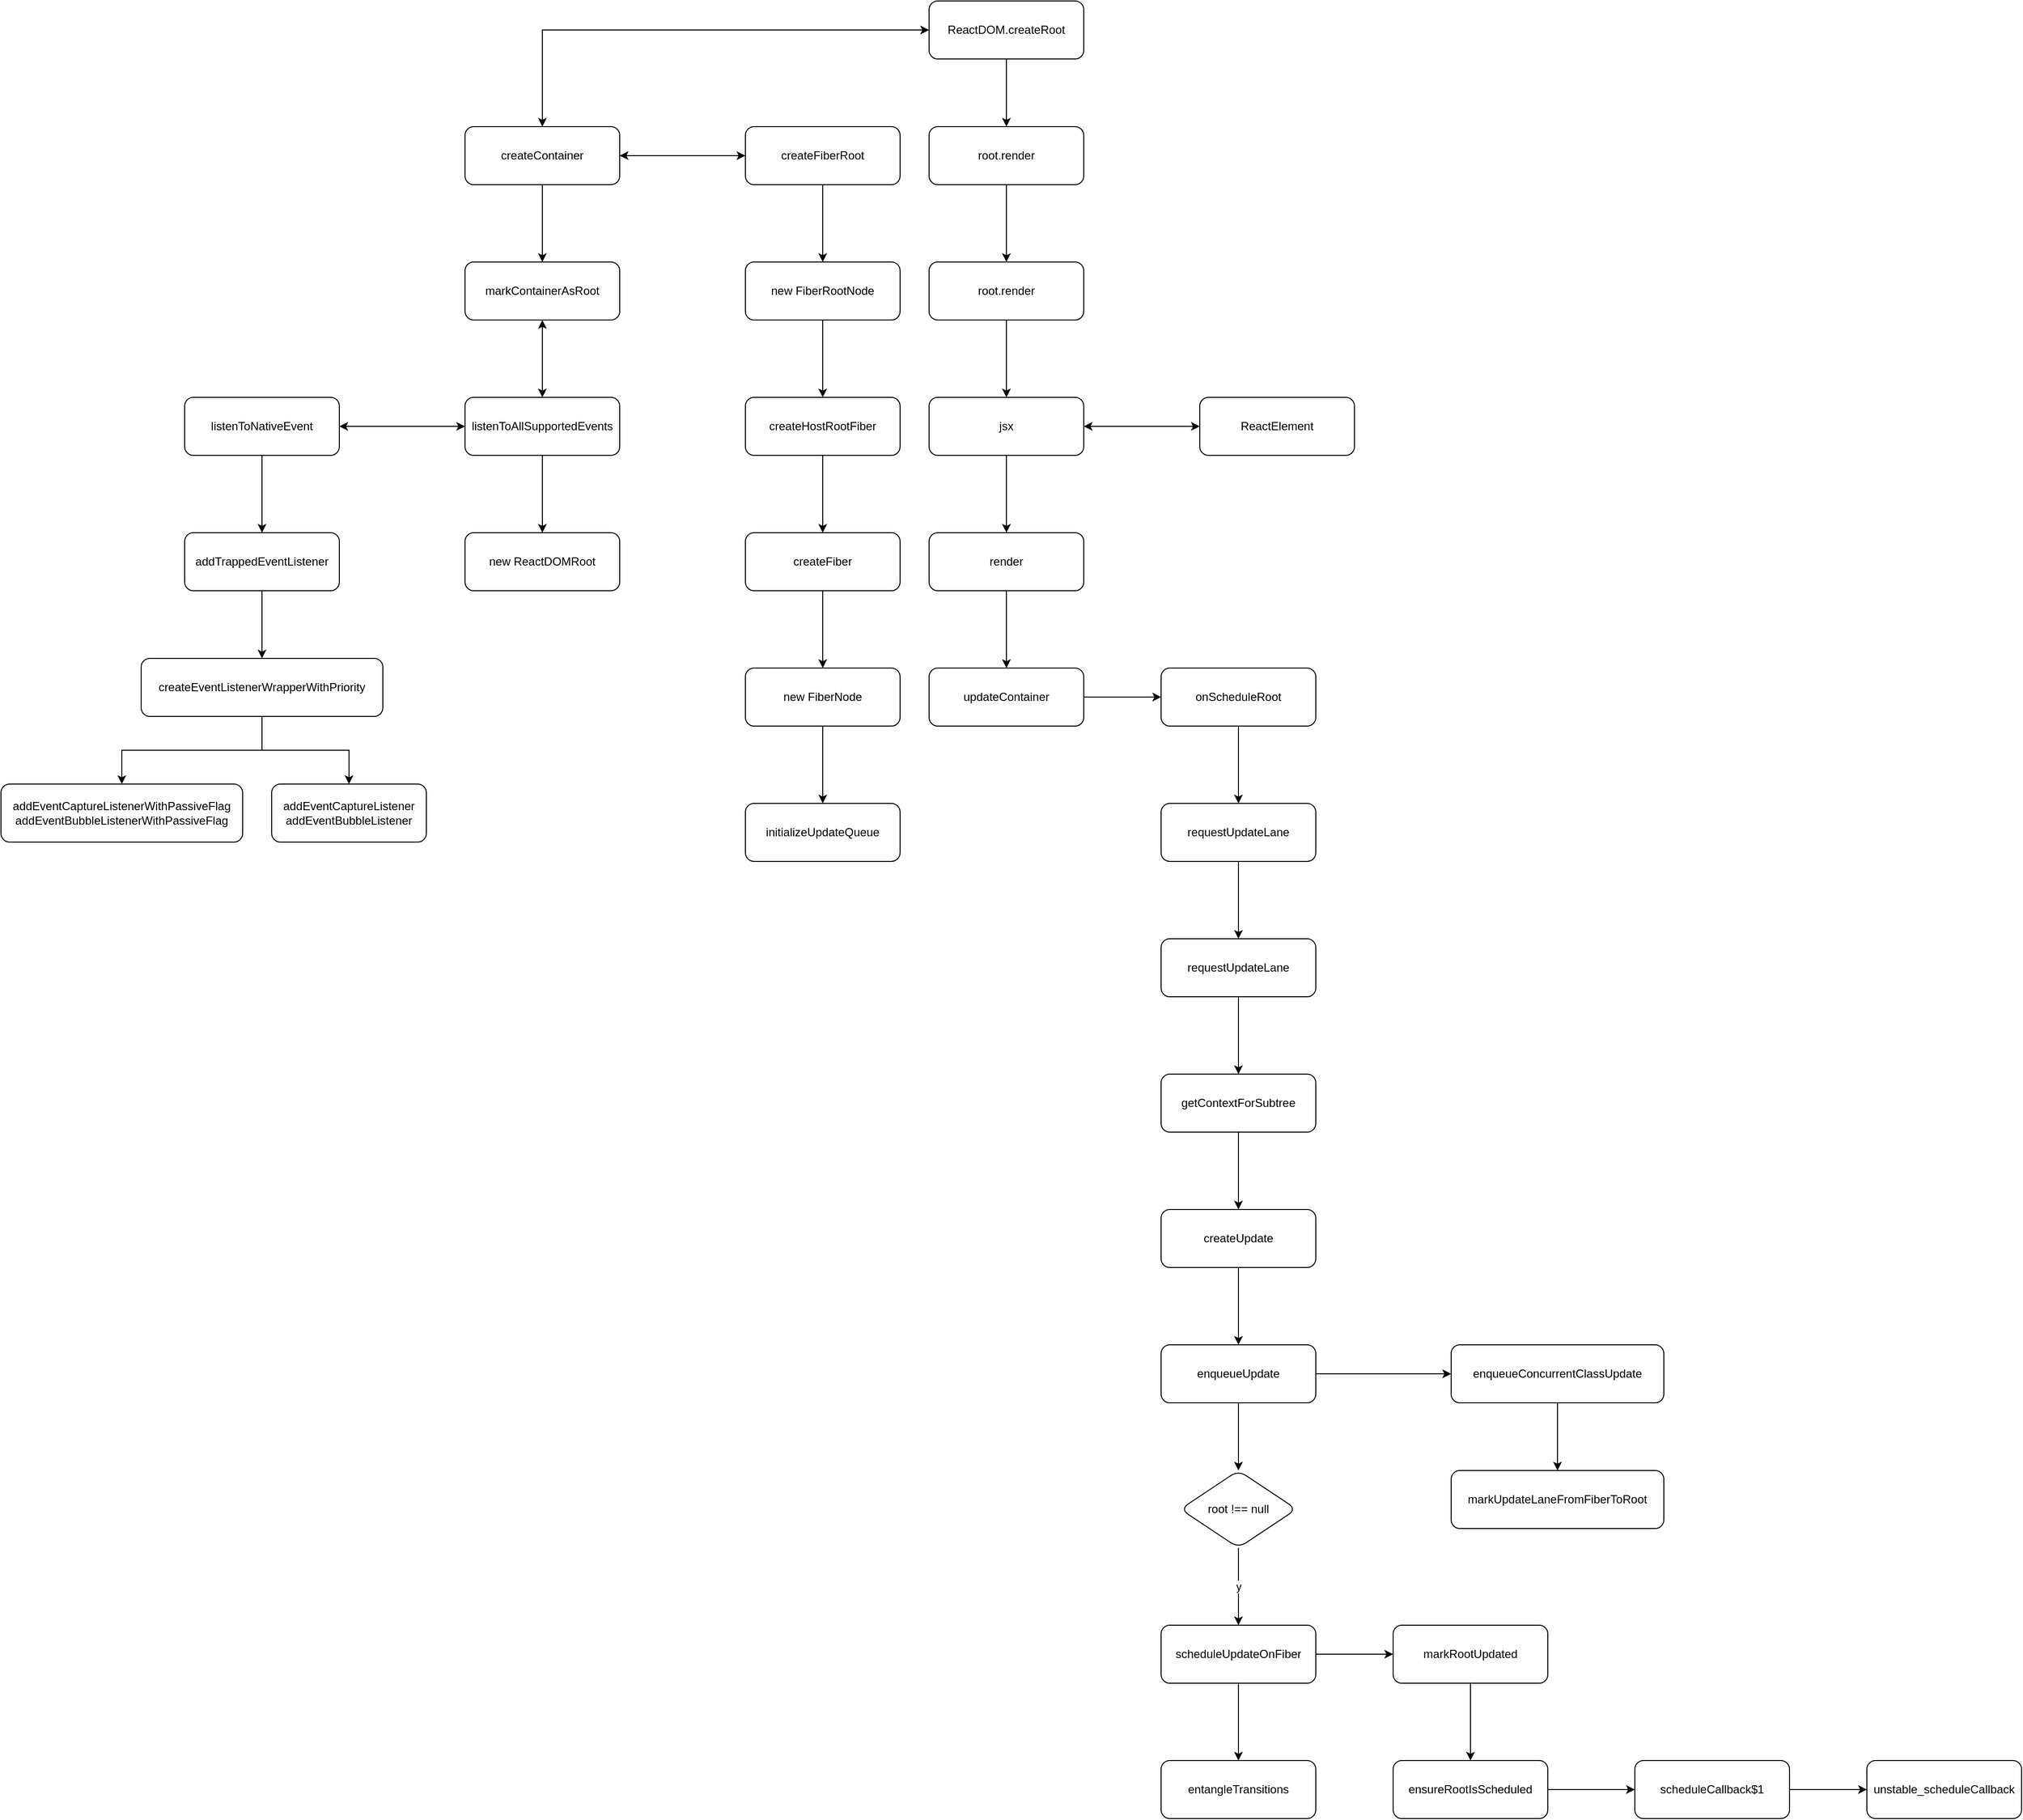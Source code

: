 <mxfile version="20.2.5" type="github">
  <diagram id="5aRhrvcRzWOUmRe86cMd" name="第 1 页">
    <mxGraphModel dx="1542" dy="815" grid="1" gridSize="10" guides="1" tooltips="1" connect="1" arrows="1" fold="1" page="1" pageScale="1" pageWidth="4000" pageHeight="8000" math="0" shadow="0">
      <root>
        <mxCell id="0" />
        <mxCell id="1" parent="0" />
        <mxCell id="IM6zeczxpk0CNqdoy-Uw-5" value="" style="edgeStyle=orthogonalEdgeStyle;rounded=0;orthogonalLoop=1;jettySize=auto;html=1;startArrow=classic;startFill=1;" edge="1" parent="1" source="IM6zeczxpk0CNqdoy-Uw-1" target="IM6zeczxpk0CNqdoy-Uw-4">
          <mxGeometry relative="1" as="geometry" />
        </mxCell>
        <mxCell id="IM6zeczxpk0CNqdoy-Uw-38" value="" style="edgeStyle=orthogonalEdgeStyle;rounded=0;orthogonalLoop=1;jettySize=auto;html=1;startArrow=none;startFill=0;" edge="1" parent="1" source="IM6zeczxpk0CNqdoy-Uw-1" target="IM6zeczxpk0CNqdoy-Uw-37">
          <mxGeometry relative="1" as="geometry" />
        </mxCell>
        <mxCell id="IM6zeczxpk0CNqdoy-Uw-1" value="ReactDOM.createRoot" style="rounded=1;whiteSpace=wrap;html=1;" vertex="1" parent="1">
          <mxGeometry x="1510" y="450" width="160" height="60" as="geometry" />
        </mxCell>
        <mxCell id="IM6zeczxpk0CNqdoy-Uw-7" value="" style="edgeStyle=orthogonalEdgeStyle;rounded=0;orthogonalLoop=1;jettySize=auto;html=1;startArrow=classic;startFill=1;" edge="1" parent="1" source="IM6zeczxpk0CNqdoy-Uw-4" target="IM6zeczxpk0CNqdoy-Uw-6">
          <mxGeometry relative="1" as="geometry" />
        </mxCell>
        <mxCell id="IM6zeczxpk0CNqdoy-Uw-19" value="" style="edgeStyle=orthogonalEdgeStyle;rounded=0;orthogonalLoop=1;jettySize=auto;html=1;" edge="1" parent="1" source="IM6zeczxpk0CNqdoy-Uw-4" target="IM6zeczxpk0CNqdoy-Uw-18">
          <mxGeometry relative="1" as="geometry" />
        </mxCell>
        <mxCell id="IM6zeczxpk0CNqdoy-Uw-4" value="createContainer" style="rounded=1;whiteSpace=wrap;html=1;" vertex="1" parent="1">
          <mxGeometry x="1030" y="580" width="160" height="60" as="geometry" />
        </mxCell>
        <mxCell id="IM6zeczxpk0CNqdoy-Uw-9" value="" style="edgeStyle=orthogonalEdgeStyle;rounded=0;orthogonalLoop=1;jettySize=auto;html=1;" edge="1" parent="1" source="IM6zeczxpk0CNqdoy-Uw-6" target="IM6zeczxpk0CNqdoy-Uw-8">
          <mxGeometry relative="1" as="geometry" />
        </mxCell>
        <mxCell id="IM6zeczxpk0CNqdoy-Uw-6" value="createFiberRoot" style="rounded=1;whiteSpace=wrap;html=1;" vertex="1" parent="1">
          <mxGeometry x="1320" y="580" width="160" height="60" as="geometry" />
        </mxCell>
        <mxCell id="IM6zeczxpk0CNqdoy-Uw-11" value="" style="edgeStyle=orthogonalEdgeStyle;rounded=0;orthogonalLoop=1;jettySize=auto;html=1;" edge="1" parent="1" source="IM6zeczxpk0CNqdoy-Uw-8" target="IM6zeczxpk0CNqdoy-Uw-10">
          <mxGeometry relative="1" as="geometry" />
        </mxCell>
        <mxCell id="IM6zeczxpk0CNqdoy-Uw-8" value="new FiberRootNode" style="rounded=1;whiteSpace=wrap;html=1;" vertex="1" parent="1">
          <mxGeometry x="1320" y="720" width="160" height="60" as="geometry" />
        </mxCell>
        <mxCell id="IM6zeczxpk0CNqdoy-Uw-13" value="" style="edgeStyle=orthogonalEdgeStyle;rounded=0;orthogonalLoop=1;jettySize=auto;html=1;" edge="1" parent="1" source="IM6zeczxpk0CNqdoy-Uw-10" target="IM6zeczxpk0CNqdoy-Uw-12">
          <mxGeometry relative="1" as="geometry" />
        </mxCell>
        <mxCell id="IM6zeczxpk0CNqdoy-Uw-10" value="createHostRootFiber" style="rounded=1;whiteSpace=wrap;html=1;" vertex="1" parent="1">
          <mxGeometry x="1320" y="860" width="160" height="60" as="geometry" />
        </mxCell>
        <mxCell id="IM6zeczxpk0CNqdoy-Uw-15" value="" style="edgeStyle=orthogonalEdgeStyle;rounded=0;orthogonalLoop=1;jettySize=auto;html=1;" edge="1" parent="1" source="IM6zeczxpk0CNqdoy-Uw-12" target="IM6zeczxpk0CNqdoy-Uw-14">
          <mxGeometry relative="1" as="geometry" />
        </mxCell>
        <mxCell id="IM6zeczxpk0CNqdoy-Uw-12" value="createFiber" style="rounded=1;whiteSpace=wrap;html=1;" vertex="1" parent="1">
          <mxGeometry x="1320" y="1000" width="160" height="60" as="geometry" />
        </mxCell>
        <mxCell id="IM6zeczxpk0CNqdoy-Uw-17" value="" style="edgeStyle=orthogonalEdgeStyle;rounded=0;orthogonalLoop=1;jettySize=auto;html=1;" edge="1" parent="1" source="IM6zeczxpk0CNqdoy-Uw-14" target="IM6zeczxpk0CNqdoy-Uw-16">
          <mxGeometry relative="1" as="geometry" />
        </mxCell>
        <mxCell id="IM6zeczxpk0CNqdoy-Uw-14" value="new FiberNode" style="rounded=1;whiteSpace=wrap;html=1;" vertex="1" parent="1">
          <mxGeometry x="1320" y="1140" width="160" height="60" as="geometry" />
        </mxCell>
        <mxCell id="IM6zeczxpk0CNqdoy-Uw-16" value="initializeUpdateQueue" style="rounded=1;whiteSpace=wrap;html=1;" vertex="1" parent="1">
          <mxGeometry x="1320" y="1280" width="160" height="60" as="geometry" />
        </mxCell>
        <mxCell id="IM6zeczxpk0CNqdoy-Uw-21" value="" style="edgeStyle=orthogonalEdgeStyle;rounded=0;orthogonalLoop=1;jettySize=auto;html=1;startArrow=classic;startFill=1;" edge="1" parent="1" source="IM6zeczxpk0CNqdoy-Uw-18" target="IM6zeczxpk0CNqdoy-Uw-20">
          <mxGeometry relative="1" as="geometry" />
        </mxCell>
        <mxCell id="IM6zeczxpk0CNqdoy-Uw-18" value="markContainerAsRoot" style="rounded=1;whiteSpace=wrap;html=1;" vertex="1" parent="1">
          <mxGeometry x="1030" y="720" width="160" height="60" as="geometry" />
        </mxCell>
        <mxCell id="IM6zeczxpk0CNqdoy-Uw-23" value="" style="edgeStyle=orthogonalEdgeStyle;rounded=0;orthogonalLoop=1;jettySize=auto;html=1;startArrow=classic;startFill=1;" edge="1" parent="1" source="IM6zeczxpk0CNqdoy-Uw-20" target="IM6zeczxpk0CNqdoy-Uw-22">
          <mxGeometry relative="1" as="geometry" />
        </mxCell>
        <mxCell id="IM6zeczxpk0CNqdoy-Uw-35" value="" style="edgeStyle=orthogonalEdgeStyle;rounded=0;orthogonalLoop=1;jettySize=auto;html=1;startArrow=none;startFill=0;" edge="1" parent="1" source="IM6zeczxpk0CNqdoy-Uw-20" target="IM6zeczxpk0CNqdoy-Uw-34">
          <mxGeometry relative="1" as="geometry" />
        </mxCell>
        <mxCell id="IM6zeczxpk0CNqdoy-Uw-20" value="listenToAllSupportedEvents" style="rounded=1;whiteSpace=wrap;html=1;" vertex="1" parent="1">
          <mxGeometry x="1030" y="860" width="160" height="60" as="geometry" />
        </mxCell>
        <mxCell id="IM6zeczxpk0CNqdoy-Uw-25" value="" style="edgeStyle=orthogonalEdgeStyle;rounded=0;orthogonalLoop=1;jettySize=auto;html=1;startArrow=none;startFill=0;" edge="1" parent="1" source="IM6zeczxpk0CNqdoy-Uw-22" target="IM6zeczxpk0CNqdoy-Uw-24">
          <mxGeometry relative="1" as="geometry" />
        </mxCell>
        <mxCell id="IM6zeczxpk0CNqdoy-Uw-22" value="listenToNativeEvent" style="rounded=1;whiteSpace=wrap;html=1;" vertex="1" parent="1">
          <mxGeometry x="740" y="860" width="160" height="60" as="geometry" />
        </mxCell>
        <mxCell id="IM6zeczxpk0CNqdoy-Uw-31" value="" style="edgeStyle=orthogonalEdgeStyle;rounded=0;orthogonalLoop=1;jettySize=auto;html=1;startArrow=none;startFill=0;" edge="1" parent="1" source="IM6zeczxpk0CNqdoy-Uw-24" target="IM6zeczxpk0CNqdoy-Uw-30">
          <mxGeometry relative="1" as="geometry" />
        </mxCell>
        <mxCell id="IM6zeczxpk0CNqdoy-Uw-24" value="addTrappedEventListener" style="rounded=1;whiteSpace=wrap;html=1;" vertex="1" parent="1">
          <mxGeometry x="740" y="1000" width="160" height="60" as="geometry" />
        </mxCell>
        <mxCell id="IM6zeczxpk0CNqdoy-Uw-26" value="addEventCaptureListenerWithPassiveFlag&lt;br&gt;addEventBubbleListenerWithPassiveFlag" style="rounded=1;whiteSpace=wrap;html=1;" vertex="1" parent="1">
          <mxGeometry x="550" y="1260" width="250" height="60" as="geometry" />
        </mxCell>
        <mxCell id="IM6zeczxpk0CNqdoy-Uw-28" value="addEventCaptureListener&lt;br&gt;addEventBubbleListener" style="rounded=1;whiteSpace=wrap;html=1;" vertex="1" parent="1">
          <mxGeometry x="830" y="1260" width="160" height="60" as="geometry" />
        </mxCell>
        <mxCell id="IM6zeczxpk0CNqdoy-Uw-32" style="edgeStyle=orthogonalEdgeStyle;rounded=0;orthogonalLoop=1;jettySize=auto;html=1;entryX=0.5;entryY=0;entryDx=0;entryDy=0;startArrow=none;startFill=0;" edge="1" parent="1" source="IM6zeczxpk0CNqdoy-Uw-30" target="IM6zeczxpk0CNqdoy-Uw-26">
          <mxGeometry relative="1" as="geometry" />
        </mxCell>
        <mxCell id="IM6zeczxpk0CNqdoy-Uw-36" style="edgeStyle=orthogonalEdgeStyle;rounded=0;orthogonalLoop=1;jettySize=auto;html=1;startArrow=none;startFill=0;" edge="1" parent="1" source="IM6zeczxpk0CNqdoy-Uw-30" target="IM6zeczxpk0CNqdoy-Uw-28">
          <mxGeometry relative="1" as="geometry" />
        </mxCell>
        <mxCell id="IM6zeczxpk0CNqdoy-Uw-30" value="createEventListenerWrapperWithPriority" style="rounded=1;whiteSpace=wrap;html=1;" vertex="1" parent="1">
          <mxGeometry x="695" y="1130" width="250" height="60" as="geometry" />
        </mxCell>
        <mxCell id="IM6zeczxpk0CNqdoy-Uw-34" value="new ReactDOMRoot" style="rounded=1;whiteSpace=wrap;html=1;" vertex="1" parent="1">
          <mxGeometry x="1030" y="1000" width="160" height="60" as="geometry" />
        </mxCell>
        <mxCell id="IM6zeczxpk0CNqdoy-Uw-45" style="edgeStyle=orthogonalEdgeStyle;rounded=0;orthogonalLoop=1;jettySize=auto;html=1;startArrow=none;startFill=0;" edge="1" parent="1" source="IM6zeczxpk0CNqdoy-Uw-37" target="IM6zeczxpk0CNqdoy-Uw-39">
          <mxGeometry relative="1" as="geometry" />
        </mxCell>
        <mxCell id="IM6zeczxpk0CNqdoy-Uw-37" value="root.render" style="rounded=1;whiteSpace=wrap;html=1;" vertex="1" parent="1">
          <mxGeometry x="1510" y="580" width="160" height="60" as="geometry" />
        </mxCell>
        <mxCell id="IM6zeczxpk0CNqdoy-Uw-46" style="edgeStyle=orthogonalEdgeStyle;rounded=0;orthogonalLoop=1;jettySize=auto;html=1;startArrow=none;startFill=0;" edge="1" parent="1" source="IM6zeczxpk0CNqdoy-Uw-39" target="IM6zeczxpk0CNqdoy-Uw-41">
          <mxGeometry relative="1" as="geometry" />
        </mxCell>
        <mxCell id="IM6zeczxpk0CNqdoy-Uw-39" value="root.render" style="rounded=1;whiteSpace=wrap;html=1;" vertex="1" parent="1">
          <mxGeometry x="1510" y="720" width="160" height="60" as="geometry" />
        </mxCell>
        <mxCell id="IM6zeczxpk0CNqdoy-Uw-47" style="edgeStyle=orthogonalEdgeStyle;rounded=0;orthogonalLoop=1;jettySize=auto;html=1;startArrow=classic;startFill=1;" edge="1" parent="1" source="IM6zeczxpk0CNqdoy-Uw-41" target="IM6zeczxpk0CNqdoy-Uw-43">
          <mxGeometry relative="1" as="geometry" />
        </mxCell>
        <mxCell id="IM6zeczxpk0CNqdoy-Uw-51" value="" style="edgeStyle=orthogonalEdgeStyle;rounded=0;orthogonalLoop=1;jettySize=auto;html=1;startArrow=none;startFill=0;" edge="1" parent="1" source="IM6zeczxpk0CNqdoy-Uw-41" target="IM6zeczxpk0CNqdoy-Uw-50">
          <mxGeometry relative="1" as="geometry" />
        </mxCell>
        <mxCell id="IM6zeczxpk0CNqdoy-Uw-41" value="jsx" style="rounded=1;whiteSpace=wrap;html=1;" vertex="1" parent="1">
          <mxGeometry x="1510" y="860" width="160" height="60" as="geometry" />
        </mxCell>
        <mxCell id="IM6zeczxpk0CNqdoy-Uw-43" value="ReactElement" style="rounded=1;whiteSpace=wrap;html=1;" vertex="1" parent="1">
          <mxGeometry x="1790" y="860" width="160" height="60" as="geometry" />
        </mxCell>
        <mxCell id="IM6zeczxpk0CNqdoy-Uw-54" value="" style="edgeStyle=orthogonalEdgeStyle;rounded=0;orthogonalLoop=1;jettySize=auto;html=1;startArrow=none;startFill=0;" edge="1" parent="1" source="IM6zeczxpk0CNqdoy-Uw-48" target="IM6zeczxpk0CNqdoy-Uw-53">
          <mxGeometry relative="1" as="geometry" />
        </mxCell>
        <mxCell id="IM6zeczxpk0CNqdoy-Uw-56" value="" style="edgeStyle=orthogonalEdgeStyle;rounded=0;orthogonalLoop=1;jettySize=auto;html=1;startArrow=none;startFill=0;" edge="1" parent="1" source="IM6zeczxpk0CNqdoy-Uw-48" target="IM6zeczxpk0CNqdoy-Uw-55">
          <mxGeometry relative="1" as="geometry" />
        </mxCell>
        <mxCell id="IM6zeczxpk0CNqdoy-Uw-48" value="updateContainer" style="rounded=1;whiteSpace=wrap;html=1;" vertex="1" parent="1">
          <mxGeometry x="1510" y="1140" width="160" height="60" as="geometry" />
        </mxCell>
        <mxCell id="IM6zeczxpk0CNqdoy-Uw-52" style="edgeStyle=orthogonalEdgeStyle;rounded=0;orthogonalLoop=1;jettySize=auto;html=1;entryX=0.5;entryY=0;entryDx=0;entryDy=0;startArrow=none;startFill=0;" edge="1" parent="1" source="IM6zeczxpk0CNqdoy-Uw-50" target="IM6zeczxpk0CNqdoy-Uw-48">
          <mxGeometry relative="1" as="geometry" />
        </mxCell>
        <mxCell id="IM6zeczxpk0CNqdoy-Uw-50" value="render" style="rounded=1;whiteSpace=wrap;html=1;" vertex="1" parent="1">
          <mxGeometry x="1510" y="1000" width="160" height="60" as="geometry" />
        </mxCell>
        <mxCell id="IM6zeczxpk0CNqdoy-Uw-53" value="onScheduleRoot" style="rounded=1;whiteSpace=wrap;html=1;" vertex="1" parent="1">
          <mxGeometry x="1750" y="1140" width="160" height="60" as="geometry" />
        </mxCell>
        <mxCell id="IM6zeczxpk0CNqdoy-Uw-58" value="" style="edgeStyle=orthogonalEdgeStyle;rounded=0;orthogonalLoop=1;jettySize=auto;html=1;startArrow=none;startFill=0;" edge="1" parent="1" source="IM6zeczxpk0CNqdoy-Uw-55" target="IM6zeczxpk0CNqdoy-Uw-57">
          <mxGeometry relative="1" as="geometry" />
        </mxCell>
        <mxCell id="IM6zeczxpk0CNqdoy-Uw-55" value="requestUpdateLane" style="rounded=1;whiteSpace=wrap;html=1;" vertex="1" parent="1">
          <mxGeometry x="1750" y="1280" width="160" height="60" as="geometry" />
        </mxCell>
        <mxCell id="IM6zeczxpk0CNqdoy-Uw-60" value="" style="edgeStyle=orthogonalEdgeStyle;rounded=0;orthogonalLoop=1;jettySize=auto;html=1;startArrow=none;startFill=0;" edge="1" parent="1" source="IM6zeczxpk0CNqdoy-Uw-57" target="IM6zeczxpk0CNqdoy-Uw-59">
          <mxGeometry relative="1" as="geometry" />
        </mxCell>
        <mxCell id="IM6zeczxpk0CNqdoy-Uw-57" value="requestUpdateLane" style="rounded=1;whiteSpace=wrap;html=1;" vertex="1" parent="1">
          <mxGeometry x="1750" y="1420" width="160" height="60" as="geometry" />
        </mxCell>
        <mxCell id="IM6zeczxpk0CNqdoy-Uw-62" value="" style="edgeStyle=orthogonalEdgeStyle;rounded=0;orthogonalLoop=1;jettySize=auto;html=1;startArrow=none;startFill=0;" edge="1" parent="1" source="IM6zeczxpk0CNqdoy-Uw-59" target="IM6zeczxpk0CNqdoy-Uw-61">
          <mxGeometry relative="1" as="geometry" />
        </mxCell>
        <mxCell id="IM6zeczxpk0CNqdoy-Uw-59" value="getContextForSubtree" style="rounded=1;whiteSpace=wrap;html=1;" vertex="1" parent="1">
          <mxGeometry x="1750" y="1560" width="160" height="60" as="geometry" />
        </mxCell>
        <mxCell id="IM6zeczxpk0CNqdoy-Uw-64" value="" style="edgeStyle=orthogonalEdgeStyle;rounded=0;orthogonalLoop=1;jettySize=auto;html=1;startArrow=none;startFill=0;" edge="1" parent="1" source="IM6zeczxpk0CNqdoy-Uw-61" target="IM6zeczxpk0CNqdoy-Uw-63">
          <mxGeometry relative="1" as="geometry" />
        </mxCell>
        <mxCell id="IM6zeczxpk0CNqdoy-Uw-61" value="createUpdate" style="rounded=1;whiteSpace=wrap;html=1;" vertex="1" parent="1">
          <mxGeometry x="1750" y="1700" width="160" height="60" as="geometry" />
        </mxCell>
        <mxCell id="IM6zeczxpk0CNqdoy-Uw-66" value="" style="edgeStyle=orthogonalEdgeStyle;rounded=0;orthogonalLoop=1;jettySize=auto;html=1;startArrow=none;startFill=0;" edge="1" parent="1" source="IM6zeczxpk0CNqdoy-Uw-63" target="IM6zeczxpk0CNqdoy-Uw-65">
          <mxGeometry relative="1" as="geometry" />
        </mxCell>
        <mxCell id="IM6zeczxpk0CNqdoy-Uw-72" value="" style="edgeStyle=orthogonalEdgeStyle;rounded=0;orthogonalLoop=1;jettySize=auto;html=1;startArrow=none;startFill=0;" edge="1" parent="1" source="IM6zeczxpk0CNqdoy-Uw-63" target="IM6zeczxpk0CNqdoy-Uw-71">
          <mxGeometry relative="1" as="geometry" />
        </mxCell>
        <mxCell id="IM6zeczxpk0CNqdoy-Uw-63" value="enqueueUpdate" style="rounded=1;whiteSpace=wrap;html=1;" vertex="1" parent="1">
          <mxGeometry x="1750" y="1840" width="160" height="60" as="geometry" />
        </mxCell>
        <mxCell id="IM6zeczxpk0CNqdoy-Uw-68" value="" style="edgeStyle=orthogonalEdgeStyle;rounded=0;orthogonalLoop=1;jettySize=auto;html=1;startArrow=none;startFill=0;" edge="1" parent="1" source="IM6zeczxpk0CNqdoy-Uw-65" target="IM6zeczxpk0CNqdoy-Uw-67">
          <mxGeometry relative="1" as="geometry" />
        </mxCell>
        <mxCell id="IM6zeczxpk0CNqdoy-Uw-65" value="enqueueConcurrentClassUpdate" style="rounded=1;whiteSpace=wrap;html=1;" vertex="1" parent="1">
          <mxGeometry x="2050" y="1840" width="220" height="60" as="geometry" />
        </mxCell>
        <mxCell id="IM6zeczxpk0CNqdoy-Uw-67" value="markUpdateLaneFromFiberToRoot" style="rounded=1;whiteSpace=wrap;html=1;" vertex="1" parent="1">
          <mxGeometry x="2050" y="1970" width="220" height="60" as="geometry" />
        </mxCell>
        <mxCell id="IM6zeczxpk0CNqdoy-Uw-74" value="y" style="edgeStyle=orthogonalEdgeStyle;rounded=0;orthogonalLoop=1;jettySize=auto;html=1;startArrow=none;startFill=0;" edge="1" parent="1" source="IM6zeczxpk0CNqdoy-Uw-71" target="IM6zeczxpk0CNqdoy-Uw-73">
          <mxGeometry relative="1" as="geometry" />
        </mxCell>
        <mxCell id="IM6zeczxpk0CNqdoy-Uw-71" value="root !== null" style="rhombus;whiteSpace=wrap;html=1;rounded=1;" vertex="1" parent="1">
          <mxGeometry x="1770" y="1970" width="120" height="80" as="geometry" />
        </mxCell>
        <mxCell id="IM6zeczxpk0CNqdoy-Uw-76" value="" style="edgeStyle=orthogonalEdgeStyle;rounded=0;orthogonalLoop=1;jettySize=auto;html=1;startArrow=none;startFill=0;" edge="1" parent="1" source="IM6zeczxpk0CNqdoy-Uw-73" target="IM6zeczxpk0CNqdoy-Uw-75">
          <mxGeometry relative="1" as="geometry" />
        </mxCell>
        <mxCell id="IM6zeczxpk0CNqdoy-Uw-86" value="" style="edgeStyle=orthogonalEdgeStyle;rounded=0;orthogonalLoop=1;jettySize=auto;html=1;startArrow=none;startFill=0;" edge="1" parent="1" source="IM6zeczxpk0CNqdoy-Uw-73" target="IM6zeczxpk0CNqdoy-Uw-85">
          <mxGeometry relative="1" as="geometry" />
        </mxCell>
        <mxCell id="IM6zeczxpk0CNqdoy-Uw-73" value="scheduleUpdateOnFiber" style="whiteSpace=wrap;html=1;rounded=1;" vertex="1" parent="1">
          <mxGeometry x="1750" y="2130" width="160" height="60" as="geometry" />
        </mxCell>
        <mxCell id="IM6zeczxpk0CNqdoy-Uw-80" value="" style="edgeStyle=orthogonalEdgeStyle;rounded=0;orthogonalLoop=1;jettySize=auto;html=1;startArrow=none;startFill=0;" edge="1" parent="1" source="IM6zeczxpk0CNqdoy-Uw-75" target="IM6zeczxpk0CNqdoy-Uw-79">
          <mxGeometry relative="1" as="geometry" />
        </mxCell>
        <mxCell id="IM6zeczxpk0CNqdoy-Uw-75" value="markRootUpdated" style="whiteSpace=wrap;html=1;rounded=1;" vertex="1" parent="1">
          <mxGeometry x="1990" y="2130" width="160" height="60" as="geometry" />
        </mxCell>
        <mxCell id="IM6zeczxpk0CNqdoy-Uw-82" value="" style="edgeStyle=orthogonalEdgeStyle;rounded=0;orthogonalLoop=1;jettySize=auto;html=1;startArrow=none;startFill=0;" edge="1" parent="1" source="IM6zeczxpk0CNqdoy-Uw-79" target="IM6zeczxpk0CNqdoy-Uw-81">
          <mxGeometry relative="1" as="geometry" />
        </mxCell>
        <mxCell id="IM6zeczxpk0CNqdoy-Uw-79" value="ensureRootIsScheduled" style="whiteSpace=wrap;html=1;rounded=1;" vertex="1" parent="1">
          <mxGeometry x="1990" y="2270" width="160" height="60" as="geometry" />
        </mxCell>
        <mxCell id="IM6zeczxpk0CNqdoy-Uw-84" value="" style="edgeStyle=orthogonalEdgeStyle;rounded=0;orthogonalLoop=1;jettySize=auto;html=1;startArrow=none;startFill=0;" edge="1" parent="1" source="IM6zeczxpk0CNqdoy-Uw-81" target="IM6zeczxpk0CNqdoy-Uw-83">
          <mxGeometry relative="1" as="geometry" />
        </mxCell>
        <mxCell id="IM6zeczxpk0CNqdoy-Uw-81" value="scheduleCallback$1" style="whiteSpace=wrap;html=1;rounded=1;" vertex="1" parent="1">
          <mxGeometry x="2240" y="2270" width="160" height="60" as="geometry" />
        </mxCell>
        <mxCell id="IM6zeczxpk0CNqdoy-Uw-83" value="unstable_scheduleCallback" style="whiteSpace=wrap;html=1;rounded=1;" vertex="1" parent="1">
          <mxGeometry x="2480" y="2270" width="160" height="60" as="geometry" />
        </mxCell>
        <mxCell id="IM6zeczxpk0CNqdoy-Uw-85" value="entangleTransitions" style="whiteSpace=wrap;html=1;rounded=1;" vertex="1" parent="1">
          <mxGeometry x="1750" y="2270" width="160" height="60" as="geometry" />
        </mxCell>
      </root>
    </mxGraphModel>
  </diagram>
</mxfile>
